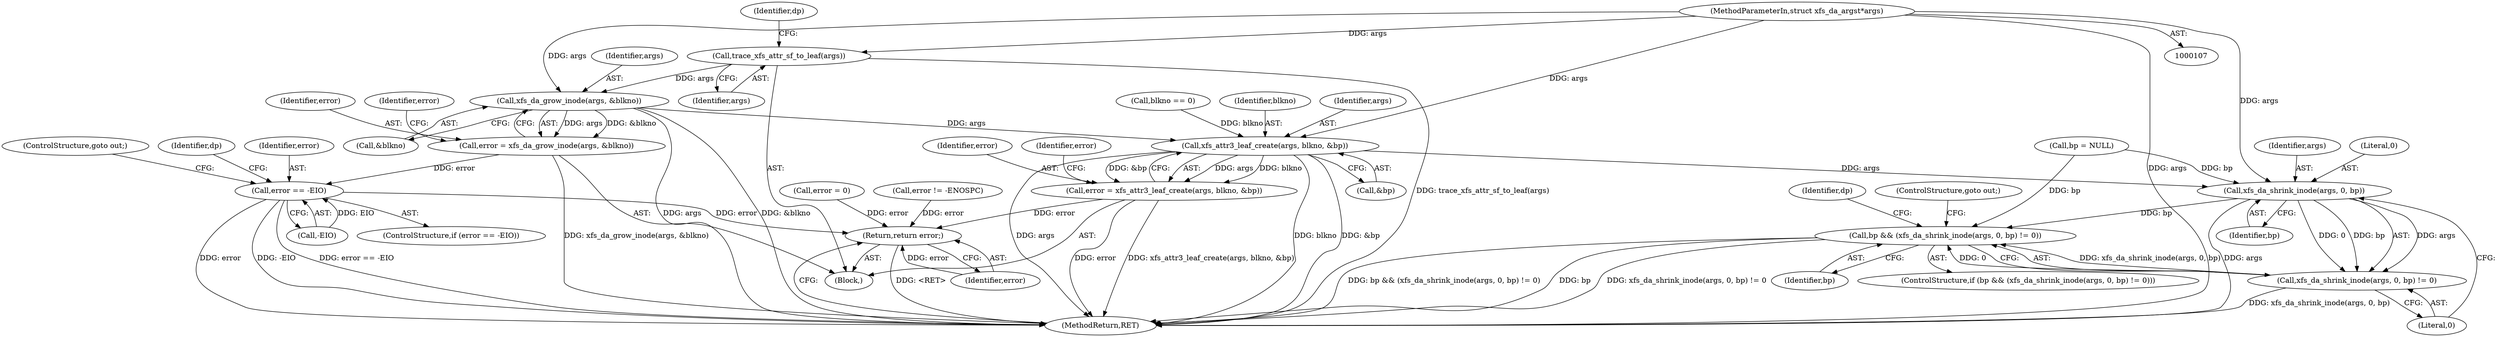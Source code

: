 digraph "0_linux_bb3d48dcf86a97dc25fe9fc2c11938e19cb4399a@pointer" {
"1000186" [label="(Call,xfs_da_grow_inode(args, &blkno))"];
"1000122" [label="(Call,trace_xfs_attr_sf_to_leaf(args))"];
"1000108" [label="(MethodParameterIn,struct xfs_da_args\t*args)"];
"1000184" [label="(Call,error = xfs_da_grow_inode(args, &blkno))"];
"1000194" [label="(Call,error == -EIO)"];
"1000420" [label="(Return,return error;)"];
"1000218" [label="(Call,xfs_attr3_leaf_create(args, blkno, &bp))"];
"1000216" [label="(Call,error = xfs_attr3_leaf_create(args, blkno, &bp))"];
"1000230" [label="(Call,xfs_da_shrink_inode(args, 0, bp))"];
"1000227" [label="(Call,bp && (xfs_da_shrink_inode(args, 0, bp) != 0))"];
"1000229" [label="(Call,xfs_da_shrink_inode(args, 0, bp) != 0)"];
"1000185" [label="(Identifier,error)"];
"1000217" [label="(Identifier,error)"];
"1000224" [label="(Identifier,error)"];
"1000219" [label="(Identifier,args)"];
"1000198" [label="(ControlStructure,goto out;)"];
"1000231" [label="(Identifier,args)"];
"1000422" [label="(MethodReturn,RET)"];
"1000191" [label="(Identifier,error)"];
"1000187" [label="(Identifier,args)"];
"1000122" [label="(Call,trace_xfs_attr_sf_to_leaf(args))"];
"1000213" [label="(Call,blkno == 0)"];
"1000194" [label="(Call,error == -EIO)"];
"1000108" [label="(MethodParameterIn,struct xfs_da_args\t*args)"];
"1000232" [label="(Literal,0)"];
"1000216" [label="(Call,error = xfs_attr3_leaf_create(args, blkno, &bp))"];
"1000125" [label="(Identifier,dp)"];
"1000229" [label="(Call,xfs_da_shrink_inode(args, 0, bp) != 0)"];
"1000188" [label="(Call,&blkno)"];
"1000200" [label="(Identifier,dp)"];
"1000181" [label="(Call,bp = NULL)"];
"1000196" [label="(Call,-EIO)"];
"1000230" [label="(Call,xfs_da_shrink_inode(args, 0, bp))"];
"1000410" [label="(Call,error = 0)"];
"1000110" [label="(Block,)"];
"1000184" [label="(Call,error = xfs_da_grow_inode(args, &blkno))"];
"1000195" [label="(Identifier,error)"];
"1000186" [label="(Call,xfs_da_grow_inode(args, &blkno))"];
"1000399" [label="(Call,error != -ENOSPC)"];
"1000233" [label="(Identifier,bp)"];
"1000220" [label="(Identifier,blkno)"];
"1000227" [label="(Call,bp && (xfs_da_shrink_inode(args, 0, bp) != 0))"];
"1000218" [label="(Call,xfs_attr3_leaf_create(args, blkno, &bp))"];
"1000193" [label="(ControlStructure,if (error == -EIO))"];
"1000221" [label="(Call,&bp)"];
"1000235" [label="(ControlStructure,goto out;)"];
"1000228" [label="(Identifier,bp)"];
"1000237" [label="(Identifier,dp)"];
"1000421" [label="(Identifier,error)"];
"1000226" [label="(ControlStructure,if (bp && (xfs_da_shrink_inode(args, 0, bp) != 0)))"];
"1000420" [label="(Return,return error;)"];
"1000123" [label="(Identifier,args)"];
"1000234" [label="(Literal,0)"];
"1000186" -> "1000184"  [label="AST: "];
"1000186" -> "1000188"  [label="CFG: "];
"1000187" -> "1000186"  [label="AST: "];
"1000188" -> "1000186"  [label="AST: "];
"1000184" -> "1000186"  [label="CFG: "];
"1000186" -> "1000422"  [label="DDG: args"];
"1000186" -> "1000422"  [label="DDG: &blkno"];
"1000186" -> "1000184"  [label="DDG: args"];
"1000186" -> "1000184"  [label="DDG: &blkno"];
"1000122" -> "1000186"  [label="DDG: args"];
"1000108" -> "1000186"  [label="DDG: args"];
"1000186" -> "1000218"  [label="DDG: args"];
"1000122" -> "1000110"  [label="AST: "];
"1000122" -> "1000123"  [label="CFG: "];
"1000123" -> "1000122"  [label="AST: "];
"1000125" -> "1000122"  [label="CFG: "];
"1000122" -> "1000422"  [label="DDG: trace_xfs_attr_sf_to_leaf(args)"];
"1000108" -> "1000122"  [label="DDG: args"];
"1000108" -> "1000107"  [label="AST: "];
"1000108" -> "1000422"  [label="DDG: args"];
"1000108" -> "1000218"  [label="DDG: args"];
"1000108" -> "1000230"  [label="DDG: args"];
"1000184" -> "1000110"  [label="AST: "];
"1000185" -> "1000184"  [label="AST: "];
"1000191" -> "1000184"  [label="CFG: "];
"1000184" -> "1000422"  [label="DDG: xfs_da_grow_inode(args, &blkno)"];
"1000184" -> "1000194"  [label="DDG: error"];
"1000194" -> "1000193"  [label="AST: "];
"1000194" -> "1000196"  [label="CFG: "];
"1000195" -> "1000194"  [label="AST: "];
"1000196" -> "1000194"  [label="AST: "];
"1000198" -> "1000194"  [label="CFG: "];
"1000200" -> "1000194"  [label="CFG: "];
"1000194" -> "1000422"  [label="DDG: error == -EIO"];
"1000194" -> "1000422"  [label="DDG: error"];
"1000194" -> "1000422"  [label="DDG: -EIO"];
"1000196" -> "1000194"  [label="DDG: EIO"];
"1000194" -> "1000420"  [label="DDG: error"];
"1000420" -> "1000110"  [label="AST: "];
"1000420" -> "1000421"  [label="CFG: "];
"1000421" -> "1000420"  [label="AST: "];
"1000422" -> "1000420"  [label="CFG: "];
"1000420" -> "1000422"  [label="DDG: <RET>"];
"1000421" -> "1000420"  [label="DDG: error"];
"1000410" -> "1000420"  [label="DDG: error"];
"1000216" -> "1000420"  [label="DDG: error"];
"1000399" -> "1000420"  [label="DDG: error"];
"1000218" -> "1000216"  [label="AST: "];
"1000218" -> "1000221"  [label="CFG: "];
"1000219" -> "1000218"  [label="AST: "];
"1000220" -> "1000218"  [label="AST: "];
"1000221" -> "1000218"  [label="AST: "];
"1000216" -> "1000218"  [label="CFG: "];
"1000218" -> "1000422"  [label="DDG: &bp"];
"1000218" -> "1000422"  [label="DDG: args"];
"1000218" -> "1000422"  [label="DDG: blkno"];
"1000218" -> "1000216"  [label="DDG: args"];
"1000218" -> "1000216"  [label="DDG: blkno"];
"1000218" -> "1000216"  [label="DDG: &bp"];
"1000213" -> "1000218"  [label="DDG: blkno"];
"1000218" -> "1000230"  [label="DDG: args"];
"1000216" -> "1000110"  [label="AST: "];
"1000217" -> "1000216"  [label="AST: "];
"1000224" -> "1000216"  [label="CFG: "];
"1000216" -> "1000422"  [label="DDG: error"];
"1000216" -> "1000422"  [label="DDG: xfs_attr3_leaf_create(args, blkno, &bp)"];
"1000230" -> "1000229"  [label="AST: "];
"1000230" -> "1000233"  [label="CFG: "];
"1000231" -> "1000230"  [label="AST: "];
"1000232" -> "1000230"  [label="AST: "];
"1000233" -> "1000230"  [label="AST: "];
"1000234" -> "1000230"  [label="CFG: "];
"1000230" -> "1000422"  [label="DDG: args"];
"1000230" -> "1000227"  [label="DDG: bp"];
"1000230" -> "1000229"  [label="DDG: args"];
"1000230" -> "1000229"  [label="DDG: 0"];
"1000230" -> "1000229"  [label="DDG: bp"];
"1000181" -> "1000230"  [label="DDG: bp"];
"1000227" -> "1000226"  [label="AST: "];
"1000227" -> "1000228"  [label="CFG: "];
"1000227" -> "1000229"  [label="CFG: "];
"1000228" -> "1000227"  [label="AST: "];
"1000229" -> "1000227"  [label="AST: "];
"1000235" -> "1000227"  [label="CFG: "];
"1000237" -> "1000227"  [label="CFG: "];
"1000227" -> "1000422"  [label="DDG: bp && (xfs_da_shrink_inode(args, 0, bp) != 0)"];
"1000227" -> "1000422"  [label="DDG: bp"];
"1000227" -> "1000422"  [label="DDG: xfs_da_shrink_inode(args, 0, bp) != 0"];
"1000181" -> "1000227"  [label="DDG: bp"];
"1000229" -> "1000227"  [label="DDG: xfs_da_shrink_inode(args, 0, bp)"];
"1000229" -> "1000227"  [label="DDG: 0"];
"1000229" -> "1000234"  [label="CFG: "];
"1000234" -> "1000229"  [label="AST: "];
"1000229" -> "1000422"  [label="DDG: xfs_da_shrink_inode(args, 0, bp)"];
}
